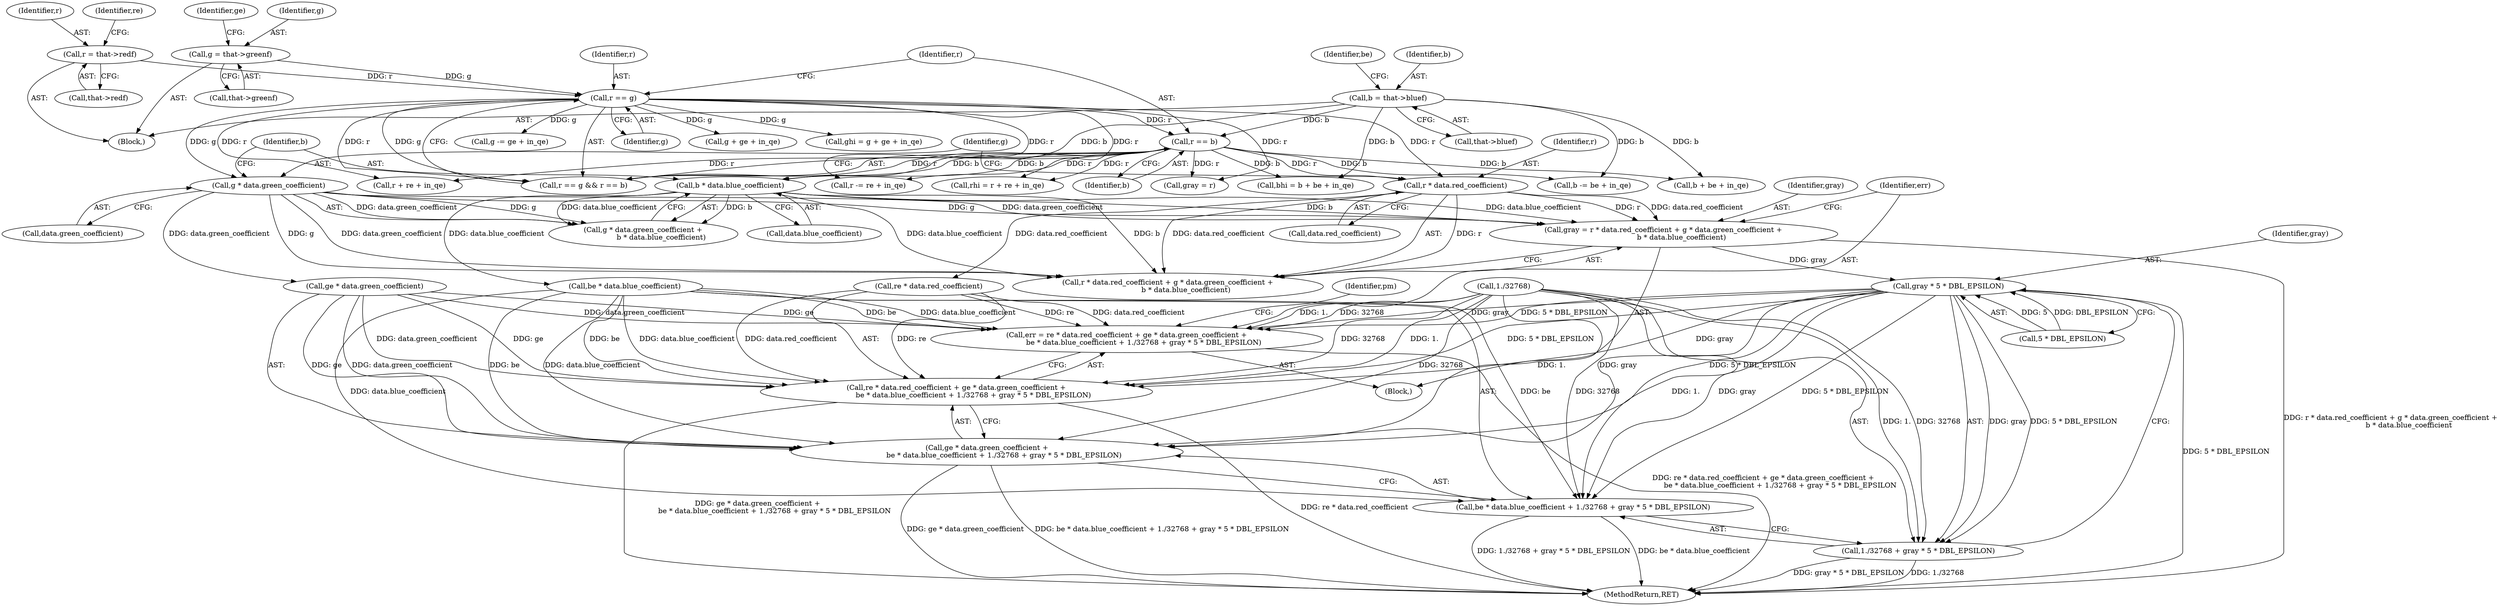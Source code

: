 digraph "0_Android_9d4853418ab2f754c2b63e091c29c5529b8b86ca_77@integer" {
"1000222" [label="(Call,gray = r * data.red_coefficient + g * data.green_coefficient +\n                b * data.blue_coefficient)"];
"1000225" [label="(Call,r * data.red_coefficient)"];
"1000187" [label="(Call,r == g)"];
"1000150" [label="(Call,r = that->redf)"];
"1000162" [label="(Call,g = that->greenf)"];
"1000190" [label="(Call,r == b)"];
"1000174" [label="(Call,b = that->bluef)"];
"1000231" [label="(Call,g * data.green_coefficient)"];
"1000236" [label="(Call,b * data.blue_coefficient)"];
"1000265" [label="(Call,gray * 5 * DBL_EPSILON)"];
"1000241" [label="(Call,err = re * data.red_coefficient + ge * data.green_coefficient +\n               be * data.blue_coefficient + 1./32768 + gray * 5 * DBL_EPSILON)"];
"1000243" [label="(Call,re * data.red_coefficient + ge * data.green_coefficient +\n               be * data.blue_coefficient + 1./32768 + gray * 5 * DBL_EPSILON)"];
"1000249" [label="(Call,ge * data.green_coefficient +\n               be * data.blue_coefficient + 1./32768 + gray * 5 * DBL_EPSILON)"];
"1000255" [label="(Call,be * data.blue_coefficient + 1./32768 + gray * 5 * DBL_EPSILON)"];
"1000261" [label="(Call,1./32768 + gray * 5 * DBL_EPSILON)"];
"1000343" [label="(Call,r -= re + in_qe)"];
"1000250" [label="(Call,ge * data.green_coefficient)"];
"1000238" [label="(Call,data.blue_coefficient)"];
"1000267" [label="(Call,5 * DBL_EPSILON)"];
"1000162" [label="(Call,g = that->greenf)"];
"1000227" [label="(Call,data.red_coefficient)"];
"1000241" [label="(Call,err = re * data.red_coefficient + ge * data.green_coefficient +\n               be * data.blue_coefficient + 1./32768 + gray * 5 * DBL_EPSILON)"];
"1000369" [label="(Call,g -= ge + in_qe)"];
"1000223" [label="(Identifier,gray)"];
"1000174" [label="(Call,b = that->bluef)"];
"1000169" [label="(Identifier,ge)"];
"1000232" [label="(Identifier,g)"];
"1000163" [label="(Identifier,g)"];
"1000151" [label="(Identifier,r)"];
"1000181" [label="(Identifier,be)"];
"1000224" [label="(Call,r * data.red_coefficient + g * data.green_coefficient +\n                b * data.blue_coefficient)"];
"1000194" [label="(Call,gray = r)"];
"1001223" [label="(MethodReturn,RET)"];
"1000189" [label="(Identifier,g)"];
"1000331" [label="(Call,r + re + in_qe)"];
"1000261" [label="(Call,1./32768 + gray * 5 * DBL_EPSILON)"];
"1000225" [label="(Call,r * data.red_coefficient)"];
"1000233" [label="(Call,data.green_coefficient)"];
"1000357" [label="(Call,g + ge + in_qe)"];
"1000265" [label="(Call,gray * 5 * DBL_EPSILON)"];
"1000175" [label="(Identifier,b)"];
"1000187" [label="(Call,r == g)"];
"1000256" [label="(Call,be * data.blue_coefficient)"];
"1000266" [label="(Identifier,gray)"];
"1000191" [label="(Identifier,r)"];
"1000164" [label="(Call,that->greenf)"];
"1000222" [label="(Call,gray = r * data.red_coefficient + g * data.green_coefficient +\n                b * data.blue_coefficient)"];
"1000236" [label="(Call,b * data.blue_coefficient)"];
"1000231" [label="(Call,g * data.green_coefficient)"];
"1000190" [label="(Call,r == b)"];
"1000152" [label="(Call,that->redf)"];
"1000157" [label="(Identifier,re)"];
"1000237" [label="(Identifier,b)"];
"1000395" [label="(Call,b -= be + in_qe)"];
"1000383" [label="(Call,b + be + in_qe)"];
"1000188" [label="(Identifier,r)"];
"1000355" [label="(Call,ghi = g + ge + in_qe)"];
"1000176" [label="(Call,that->bluef)"];
"1000244" [label="(Call,re * data.red_coefficient)"];
"1000249" [label="(Call,ge * data.green_coefficient +\n               be * data.blue_coefficient + 1./32768 + gray * 5 * DBL_EPSILON)"];
"1000255" [label="(Call,be * data.blue_coefficient + 1./32768 + gray * 5 * DBL_EPSILON)"];
"1000192" [label="(Identifier,b)"];
"1000645" [label="(Identifier,pm)"];
"1000230" [label="(Call,g * data.green_coefficient +\n                b * data.blue_coefficient)"];
"1000381" [label="(Call,bhi = b + be + in_qe)"];
"1000221" [label="(Block,)"];
"1000262" [label="(Call,1./32768)"];
"1000150" [label="(Call,r = that->redf)"];
"1000242" [label="(Identifier,err)"];
"1000243" [label="(Call,re * data.red_coefficient + ge * data.green_coefficient +\n               be * data.blue_coefficient + 1./32768 + gray * 5 * DBL_EPSILON)"];
"1000329" [label="(Call,rhi = r + re + in_qe)"];
"1000148" [label="(Block,)"];
"1000226" [label="(Identifier,r)"];
"1000186" [label="(Call,r == g && r == b)"];
"1000222" -> "1000221"  [label="AST: "];
"1000222" -> "1000224"  [label="CFG: "];
"1000223" -> "1000222"  [label="AST: "];
"1000224" -> "1000222"  [label="AST: "];
"1000242" -> "1000222"  [label="CFG: "];
"1000222" -> "1001223"  [label="DDG: r * data.red_coefficient + g * data.green_coefficient +\n                b * data.blue_coefficient"];
"1000225" -> "1000222"  [label="DDG: r"];
"1000225" -> "1000222"  [label="DDG: data.red_coefficient"];
"1000231" -> "1000222"  [label="DDG: g"];
"1000231" -> "1000222"  [label="DDG: data.green_coefficient"];
"1000236" -> "1000222"  [label="DDG: b"];
"1000236" -> "1000222"  [label="DDG: data.blue_coefficient"];
"1000222" -> "1000265"  [label="DDG: gray"];
"1000225" -> "1000224"  [label="AST: "];
"1000225" -> "1000227"  [label="CFG: "];
"1000226" -> "1000225"  [label="AST: "];
"1000227" -> "1000225"  [label="AST: "];
"1000232" -> "1000225"  [label="CFG: "];
"1000225" -> "1000224"  [label="DDG: r"];
"1000225" -> "1000224"  [label="DDG: data.red_coefficient"];
"1000187" -> "1000225"  [label="DDG: r"];
"1000190" -> "1000225"  [label="DDG: r"];
"1000225" -> "1000244"  [label="DDG: data.red_coefficient"];
"1000187" -> "1000186"  [label="AST: "];
"1000187" -> "1000189"  [label="CFG: "];
"1000188" -> "1000187"  [label="AST: "];
"1000189" -> "1000187"  [label="AST: "];
"1000191" -> "1000187"  [label="CFG: "];
"1000186" -> "1000187"  [label="CFG: "];
"1000187" -> "1000186"  [label="DDG: r"];
"1000187" -> "1000186"  [label="DDG: g"];
"1000150" -> "1000187"  [label="DDG: r"];
"1000162" -> "1000187"  [label="DDG: g"];
"1000187" -> "1000190"  [label="DDG: r"];
"1000187" -> "1000194"  [label="DDG: r"];
"1000187" -> "1000231"  [label="DDG: g"];
"1000187" -> "1000329"  [label="DDG: r"];
"1000187" -> "1000331"  [label="DDG: r"];
"1000187" -> "1000343"  [label="DDG: r"];
"1000187" -> "1000355"  [label="DDG: g"];
"1000187" -> "1000357"  [label="DDG: g"];
"1000187" -> "1000369"  [label="DDG: g"];
"1000150" -> "1000148"  [label="AST: "];
"1000150" -> "1000152"  [label="CFG: "];
"1000151" -> "1000150"  [label="AST: "];
"1000152" -> "1000150"  [label="AST: "];
"1000157" -> "1000150"  [label="CFG: "];
"1000162" -> "1000148"  [label="AST: "];
"1000162" -> "1000164"  [label="CFG: "];
"1000163" -> "1000162"  [label="AST: "];
"1000164" -> "1000162"  [label="AST: "];
"1000169" -> "1000162"  [label="CFG: "];
"1000190" -> "1000186"  [label="AST: "];
"1000190" -> "1000192"  [label="CFG: "];
"1000191" -> "1000190"  [label="AST: "];
"1000192" -> "1000190"  [label="AST: "];
"1000186" -> "1000190"  [label="CFG: "];
"1000190" -> "1000186"  [label="DDG: r"];
"1000190" -> "1000186"  [label="DDG: b"];
"1000174" -> "1000190"  [label="DDG: b"];
"1000190" -> "1000194"  [label="DDG: r"];
"1000190" -> "1000236"  [label="DDG: b"];
"1000190" -> "1000329"  [label="DDG: r"];
"1000190" -> "1000331"  [label="DDG: r"];
"1000190" -> "1000343"  [label="DDG: r"];
"1000190" -> "1000381"  [label="DDG: b"];
"1000190" -> "1000383"  [label="DDG: b"];
"1000190" -> "1000395"  [label="DDG: b"];
"1000174" -> "1000148"  [label="AST: "];
"1000174" -> "1000176"  [label="CFG: "];
"1000175" -> "1000174"  [label="AST: "];
"1000176" -> "1000174"  [label="AST: "];
"1000181" -> "1000174"  [label="CFG: "];
"1000174" -> "1000236"  [label="DDG: b"];
"1000174" -> "1000381"  [label="DDG: b"];
"1000174" -> "1000383"  [label="DDG: b"];
"1000174" -> "1000395"  [label="DDG: b"];
"1000231" -> "1000230"  [label="AST: "];
"1000231" -> "1000233"  [label="CFG: "];
"1000232" -> "1000231"  [label="AST: "];
"1000233" -> "1000231"  [label="AST: "];
"1000237" -> "1000231"  [label="CFG: "];
"1000231" -> "1000224"  [label="DDG: g"];
"1000231" -> "1000224"  [label="DDG: data.green_coefficient"];
"1000231" -> "1000230"  [label="DDG: g"];
"1000231" -> "1000230"  [label="DDG: data.green_coefficient"];
"1000231" -> "1000250"  [label="DDG: data.green_coefficient"];
"1000236" -> "1000230"  [label="AST: "];
"1000236" -> "1000238"  [label="CFG: "];
"1000237" -> "1000236"  [label="AST: "];
"1000238" -> "1000236"  [label="AST: "];
"1000230" -> "1000236"  [label="CFG: "];
"1000236" -> "1000224"  [label="DDG: b"];
"1000236" -> "1000224"  [label="DDG: data.blue_coefficient"];
"1000236" -> "1000230"  [label="DDG: b"];
"1000236" -> "1000230"  [label="DDG: data.blue_coefficient"];
"1000236" -> "1000256"  [label="DDG: data.blue_coefficient"];
"1000265" -> "1000261"  [label="AST: "];
"1000265" -> "1000267"  [label="CFG: "];
"1000266" -> "1000265"  [label="AST: "];
"1000267" -> "1000265"  [label="AST: "];
"1000261" -> "1000265"  [label="CFG: "];
"1000265" -> "1001223"  [label="DDG: 5 * DBL_EPSILON"];
"1000265" -> "1000241"  [label="DDG: gray"];
"1000265" -> "1000241"  [label="DDG: 5 * DBL_EPSILON"];
"1000265" -> "1000243"  [label="DDG: gray"];
"1000265" -> "1000243"  [label="DDG: 5 * DBL_EPSILON"];
"1000265" -> "1000249"  [label="DDG: gray"];
"1000265" -> "1000249"  [label="DDG: 5 * DBL_EPSILON"];
"1000265" -> "1000255"  [label="DDG: gray"];
"1000265" -> "1000255"  [label="DDG: 5 * DBL_EPSILON"];
"1000265" -> "1000261"  [label="DDG: gray"];
"1000265" -> "1000261"  [label="DDG: 5 * DBL_EPSILON"];
"1000267" -> "1000265"  [label="DDG: 5"];
"1000267" -> "1000265"  [label="DDG: DBL_EPSILON"];
"1000241" -> "1000221"  [label="AST: "];
"1000241" -> "1000243"  [label="CFG: "];
"1000242" -> "1000241"  [label="AST: "];
"1000243" -> "1000241"  [label="AST: "];
"1000645" -> "1000241"  [label="CFG: "];
"1000241" -> "1001223"  [label="DDG: re * data.red_coefficient + ge * data.green_coefficient +\n               be * data.blue_coefficient + 1./32768 + gray * 5 * DBL_EPSILON"];
"1000244" -> "1000241"  [label="DDG: re"];
"1000244" -> "1000241"  [label="DDG: data.red_coefficient"];
"1000250" -> "1000241"  [label="DDG: ge"];
"1000250" -> "1000241"  [label="DDG: data.green_coefficient"];
"1000256" -> "1000241"  [label="DDG: be"];
"1000256" -> "1000241"  [label="DDG: data.blue_coefficient"];
"1000262" -> "1000241"  [label="DDG: 1."];
"1000262" -> "1000241"  [label="DDG: 32768"];
"1000243" -> "1000249"  [label="CFG: "];
"1000244" -> "1000243"  [label="AST: "];
"1000249" -> "1000243"  [label="AST: "];
"1000243" -> "1001223"  [label="DDG: re * data.red_coefficient"];
"1000243" -> "1001223"  [label="DDG: ge * data.green_coefficient +\n               be * data.blue_coefficient + 1./32768 + gray * 5 * DBL_EPSILON"];
"1000244" -> "1000243"  [label="DDG: re"];
"1000244" -> "1000243"  [label="DDG: data.red_coefficient"];
"1000250" -> "1000243"  [label="DDG: ge"];
"1000250" -> "1000243"  [label="DDG: data.green_coefficient"];
"1000256" -> "1000243"  [label="DDG: be"];
"1000256" -> "1000243"  [label="DDG: data.blue_coefficient"];
"1000262" -> "1000243"  [label="DDG: 1."];
"1000262" -> "1000243"  [label="DDG: 32768"];
"1000249" -> "1000255"  [label="CFG: "];
"1000250" -> "1000249"  [label="AST: "];
"1000255" -> "1000249"  [label="AST: "];
"1000249" -> "1001223"  [label="DDG: be * data.blue_coefficient + 1./32768 + gray * 5 * DBL_EPSILON"];
"1000249" -> "1001223"  [label="DDG: ge * data.green_coefficient"];
"1000250" -> "1000249"  [label="DDG: ge"];
"1000250" -> "1000249"  [label="DDG: data.green_coefficient"];
"1000256" -> "1000249"  [label="DDG: be"];
"1000256" -> "1000249"  [label="DDG: data.blue_coefficient"];
"1000262" -> "1000249"  [label="DDG: 1."];
"1000262" -> "1000249"  [label="DDG: 32768"];
"1000255" -> "1000261"  [label="CFG: "];
"1000256" -> "1000255"  [label="AST: "];
"1000261" -> "1000255"  [label="AST: "];
"1000255" -> "1001223"  [label="DDG: 1./32768 + gray * 5 * DBL_EPSILON"];
"1000255" -> "1001223"  [label="DDG: be * data.blue_coefficient"];
"1000256" -> "1000255"  [label="DDG: be"];
"1000256" -> "1000255"  [label="DDG: data.blue_coefficient"];
"1000262" -> "1000255"  [label="DDG: 1."];
"1000262" -> "1000255"  [label="DDG: 32768"];
"1000262" -> "1000261"  [label="AST: "];
"1000261" -> "1001223"  [label="DDG: gray * 5 * DBL_EPSILON"];
"1000261" -> "1001223"  [label="DDG: 1./32768"];
"1000262" -> "1000261"  [label="DDG: 1."];
"1000262" -> "1000261"  [label="DDG: 32768"];
}
